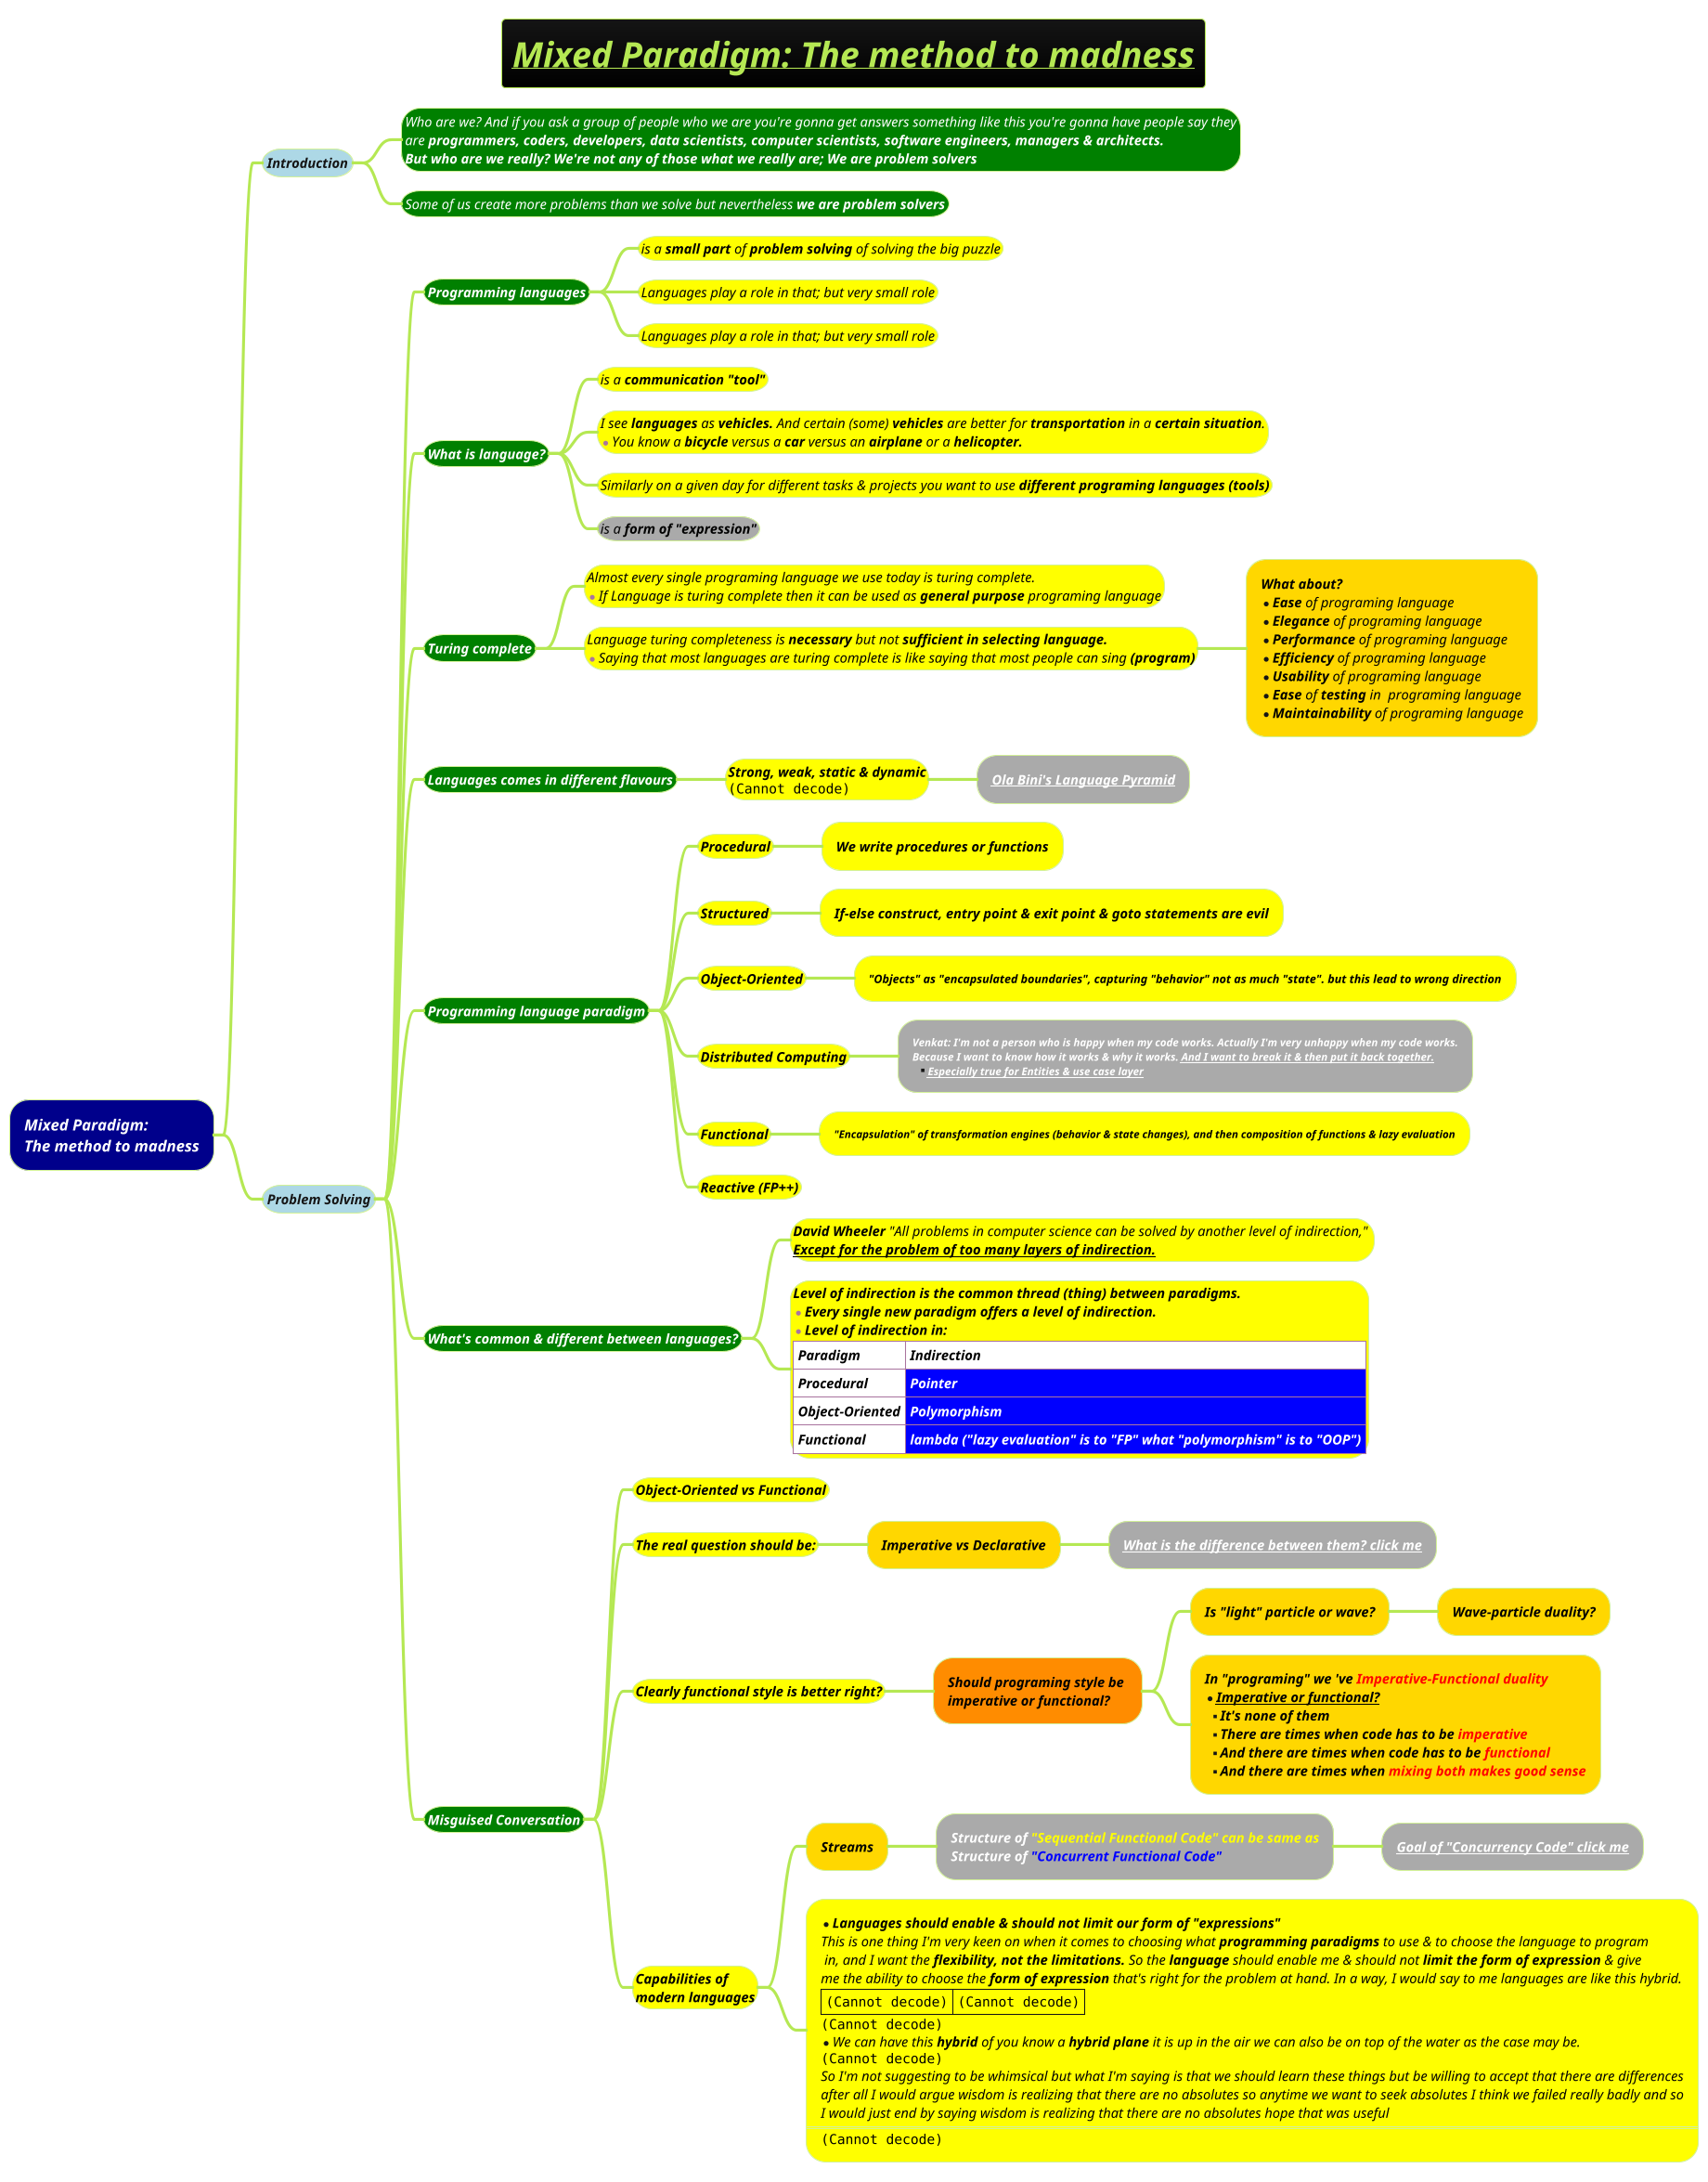 @startmindmap
title =<b><i><u>Mixed Paradigm: The method to madness
!theme hacker

*[#darkblue] <color #white><i>Mixed Paradigm:\n<color #white><i>The method to madness
**[#lightblue] <i>Introduction
***[#green]:<size:14><color #white><i>Who are we? And if you ask a group of people who we are you're gonna get answers something like this you're gonna have people say they
<size:14><color #white><i>are <b>programmers, coders, developers, data scientists, computer scientists, software engineers, managers & architects.
<size:14><color #white><i><b>But who are we really? We're not any of those what we really are; **We are problem solvers**;
***[#green] <size:14><color #white><i>Some of us create more problems than we solve but nevertheless <b>we are problem solvers
**[#lightblue] <i>Problem Solving
***[#green] <size:14><color #white><i><b>Programming languages
****[#yellow] <size:14><color #black><i>is a **small part** of <b>problem solving</b> of solving the big puzzle
****[#yellow] <size:14><color #black><i>Languages play a role in that; but very small role
****[#yellow] <size:14><color #black><i>Languages play a role in that; but very small role
***[#green] <size:14><color #white><i><b>What is language?
****[#yellow] <size:14><color #black><i>is a <b>communication "tool"
****[#yellow]:<size:14><color #black><i>I see **languages** as **vehicles.** And certain (some) **vehicles** are better for **transportation** in a **certain situation**.
*<size:14><color #black><i>You know a **bicycle** versus a **car** versus an **airplane** or a <b>helicopter.;
****[#yellow] <size:14><color #black><i>Similarly on a given day for different tasks & projects you want to use <b>different programing languages (tools)
****[#a] <size:14><color #black><i>is a <b>form of "expression"
***[#green] <size:14><color #white><i><b>Turing complete
****[#yellow] <size:14><color #black><i>Almost every single programing language we use today is turing complete. \n*<size:14><color #black><i>If Language is turing complete then it can be used as **general purpose** programing language

****[#yellow] <size:14><color #black><i>Language turing completeness is **necessary** but not <b>sufficient in selecting language.\n*<size:14><color #black><i>Saying that most languages are turing complete is like saying that most people can sing <b>(program)
*****[#gold]:<size:14><color #black><i><b>What about?
*<size:14><color #black><i>**Ease** of programing language
*<size:14><color #black><i>**Elegance** of programing language
*<size:14><color #black><i>**Performance** of programing language
*<size:14><color #black><i>**Efficiency** of programing language
*<size:14><color #black><i>**Usability** of programing language
*<size:14><color #black><i>**Ease** of **testing** in  programing language
*<size:14><color #black><i>**Maintainability** of programing language;
***[#green] <size:14><color #white><i><b>Languages comes in different flavours
****[#yellow] <size:14><color #black><i><b>Strong, weak, static & dynamic\n<img:images/img_212.png{scale=.6}>
*****[#a] <size:14><color #black><i><b>[[docs/3-programming-languages/Ola-Bini's-Language-Pyramid.puml Ola Bini's Language Pyramid]]
***[#green] <size:14><color #white><i><b>Programming language paradigm</b>
****[#yellow] <size:14><color #black><i><b>Procedural
*****[#yellow] <size:14><color #black><i><b>We write procedures or functions
****[#yellow] <size:14><color #black><i><b>Structured
*****[#yellow] <size:14><color #black><i><b>If-else construct, entry point & exit point & goto statements are evil
****[#yellow] <size:14><color #black><i><b>Object-Oriented
*****[#yellow] <size:12><color #black><i><b>"Objects" as "encapsulated boundaries", capturing "behavior" not as much "state". but this lead to wrong direction
****[#yellow] <size:14><color #black><i><b>Distributed Computing
*****[#a] <size:11><color #white><i><b>Venkat: I'm not a person who is happy when my code works. Actually I'm very unhappy when my code works.\n<size:11><color #white><i><b>Because I want to know how it works & why it works. <u>And I want to break it & then put it back together.\n**<size:11><color #white><i><b><u>Especially true for Entities & use case layer
****[#yellow] <size:14><color #black><i><b>Functional
*****[#yellow] <size:11><color #black><i><b>"Encapsulation" of transformation engines (behavior & state changes), and then composition of functions & lazy evaluation
****[#yellow] <size:14><color #black><i><b>Reactive (FP++)
***[#green] <size:14><color #white><i><b>What's common & different between languages?
****[#yellow] <size:14><color #black><i><b>David Wheeler</b> "All problems in computer science can be solved by another level of indirection," \n<size:14><color #black><i><b><u>Except for the problem of too many layers of indirection.
****[#yellow]:<size:14><color #black><i><b>Level of indirection is the common thread (thing) between paradigms.</b>
*<size:14><color #black><i><b>Every single new paradigm offers a level of indirection.
*<size:14><color #black><i><b>Level of indirection in:
|<#white><size:14><color #black><i><b>Paradigm|<#white><size:14><color #black><i><b>Indirection|
|<#white><size:14><color #black><i><b>Procedural|<#blue><size:14><color #white><i><b>Pointer|
|<#white><size:14><color #black><i><b>Object-Oriented|<#blue><size:14><color #white><i><b>Polymorphism|
|<#white><size:14><color #black><i><b>Functional|<#blue><size:14><color #white><i><b>lambda ("lazy evaluation" is to "FP" what "polymorphism" is to "OOP")|;
***[#green] <size:14><color #white><i><b>Misguised Conversation
****[#yellow] <size:14><color #black><i><b>Object-Oriented vs Functional
****[#yellow] <size:14><color #black><i><b>The real question should be:
*****[#gold] <size:14><color #black><i><b>Imperative vs Declarative
******[#a] <size:14><color #black><i><b>[[docs/3-programming-languages/Venkat-Subramaniam/Imperative-vs-Functional-Which-one-to-Choose.puml What is the difference between them? click me]]
****[#yellow] <size:14><color #black><i><b>Clearly functional style is better right?
*****[#darkorange] <size:14><color #black><i><b>Should programing style be \n<size:14><color #black><i><b>imperative or functional?
******[#gold] <size:14><color #black><i><b>Is "light" particle or wave?
*******[#gold] <size:14><color #black><i><b>Wave-particle duality?
******[#gold]:<size:14><color #black><i><b>In "programing" we 've <color #red>Imperative-Functional duality
*<u><size:14><color #black><i><b>Imperative or functional?
**<size:14><color #black><i><b>It's none of them
**<size:14><color #black><i><b>There are times when code has to be <color #red>imperative
**<size:14><color #black><i><b>And there are times when code has to be <color #red>functional
**<size:14><color #black><i><b>And there are times when <color #red>mixing both makes good sense ;
****[#yellow] <size:14><color #black><i><b>Capabilities of \n<size:14><color #black><i><b>modern languages
*****[#gold] <size:14><color #black><i><b>Streams
******[#a] <size:14><color #white><i><b>Structure of <color #yellow>"Sequential Functional Code" can be same as\n<size:14><color #white><i><b>Structure of <color #blue>"Concurrent Functional Code"
*******[#a] <size:14><color #white><i><b>[[docs/3-programming-languages/Venkat-Subramaniam/Concurrency-and-Parallelism/images/img_1.png Goal of "Concurrency Code" click me]]
*****[#yellow]:*<size:14><color #black><i><b>Languages should enable & should not limit our form of "expressions"
<size:14><color #black><i>This is one thing I'm very keen on when it comes to choosing what **programming paradigms** to use & to choose the language to program
<size:14><color #black><i> in, and I want the **flexibility, not the limitations.** So the **language** should enable me & should not **limit the form of expression** & give
<size:14><color #black><i>me the ability to choose the **form of expression** that's right for the problem at hand. In a way, I would say to me languages are like this hybrid.
|<img:images/img_214.png{scale=1}>|<img:images/img_215.png{scale=1.48}>|
<img:images/img_216.png{scale=.8}>
*<size:14><color #black><i>We can have this **hybrid** of you know a **hybrid plane** it is up in the air we can also be on top of the water as the case may be.
<img:images/img_217.png{scale=.8}>
<size:14><color #black><i>So I'm not suggesting to be whimsical but what I'm saying is that we should learn these things but be willing to accept that there are differences
<size:14><color #black><i>after all I would argue wisdom is realizing that there are no absolutes so anytime we want to seek absolutes I think we failed really badly and so
<size:14><color #black><i>I would just end by saying wisdom is realizing that there are no absolutes hope that was useful
====
<img:images/img_218.png{scale=.8}>;
@endmindmap

